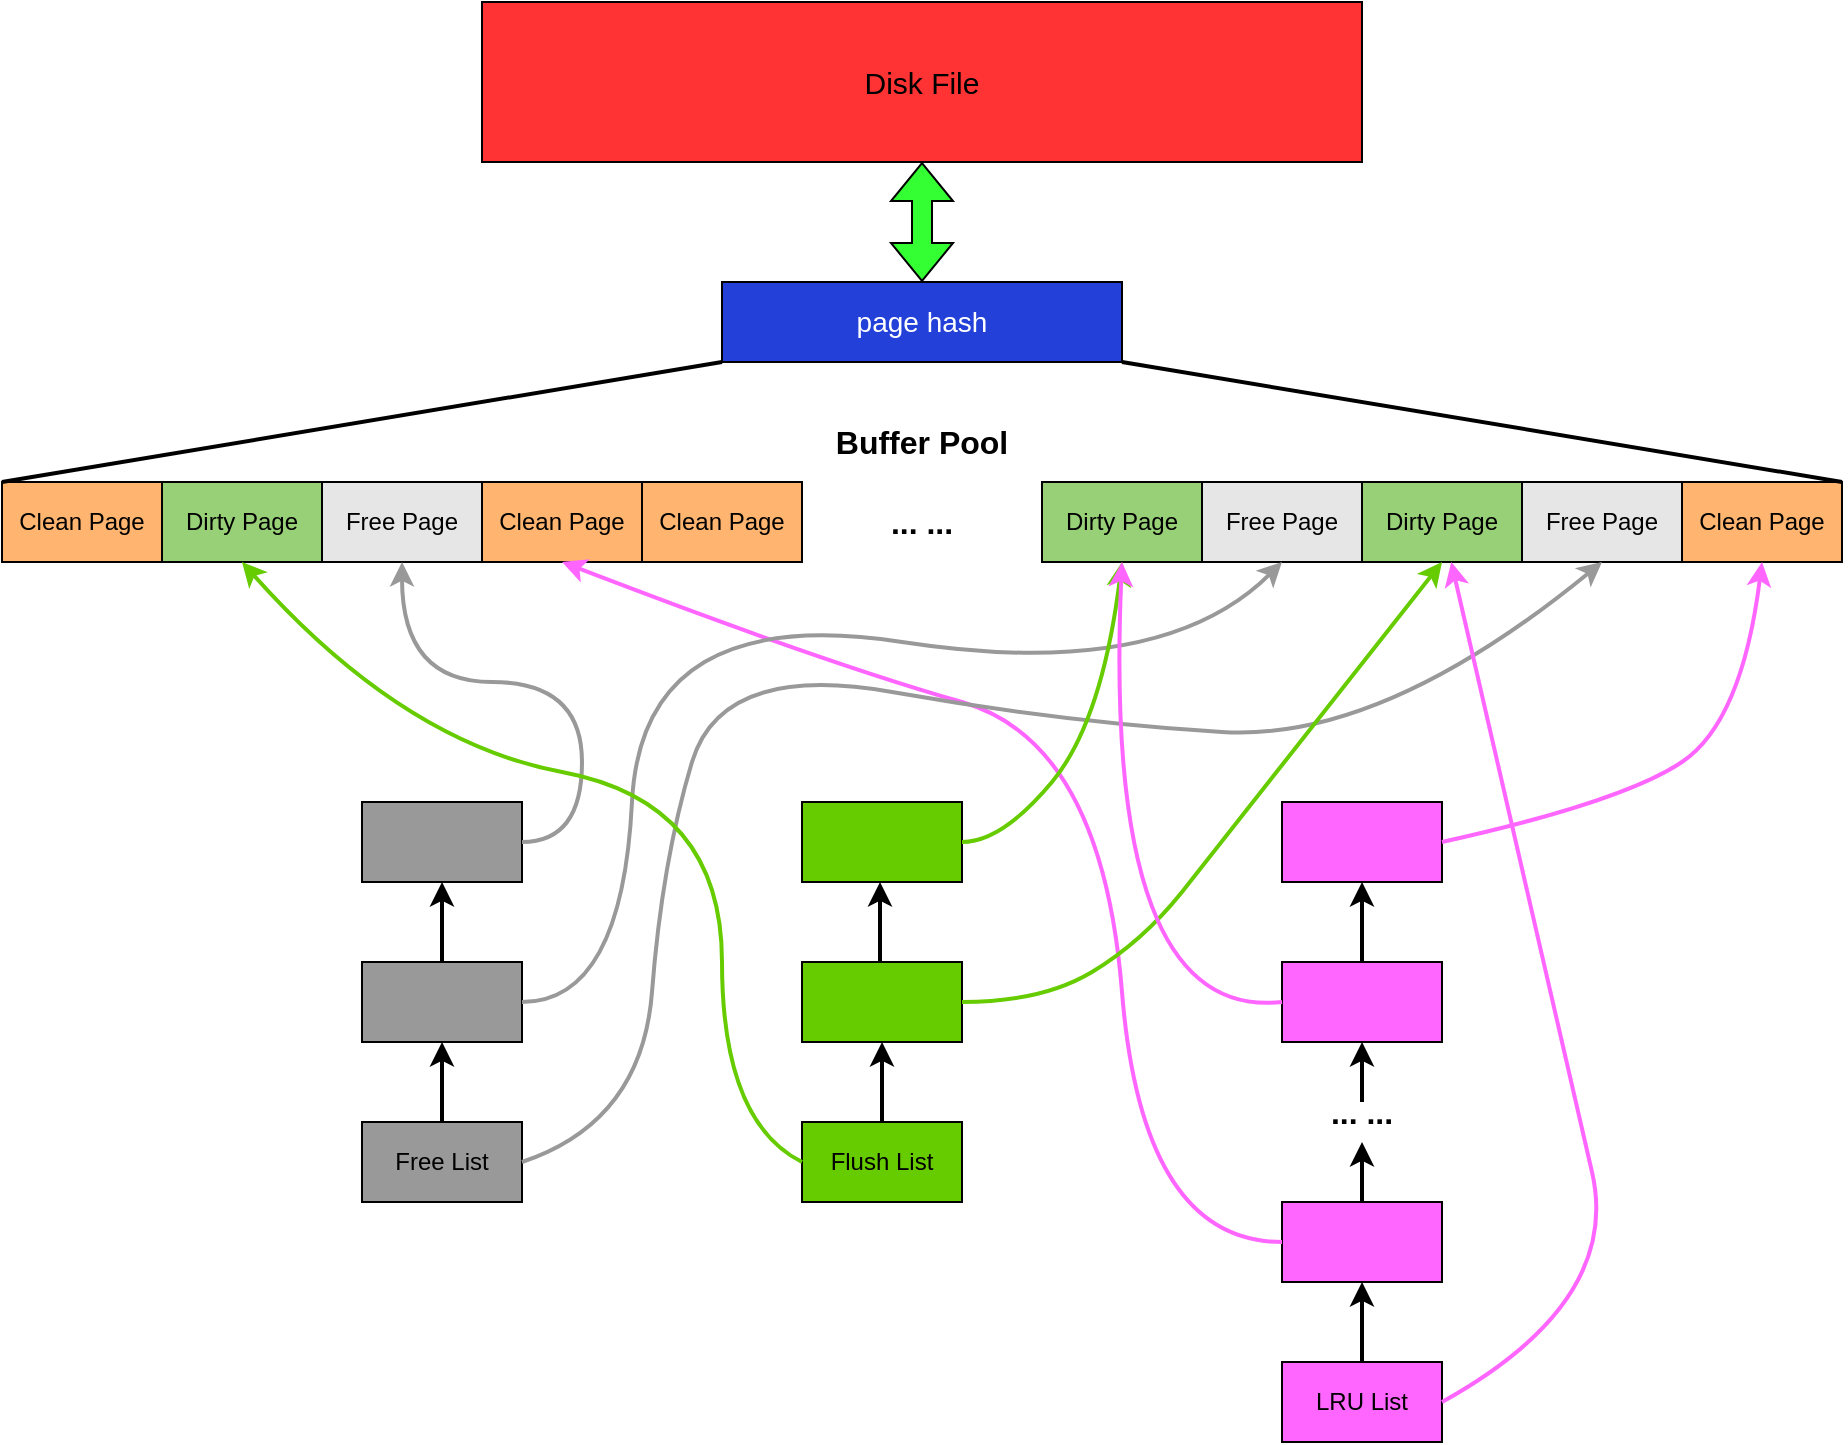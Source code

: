 <mxfile version="15.5.0" type="github">
  <diagram id="9WIEA_USxD3bGntZU9fi" name="innodb-memory-management">
    <mxGraphModel dx="837" dy="550" grid="1" gridSize="10" guides="1" tooltips="1" connect="1" arrows="1" fold="1" page="1" pageScale="1" pageWidth="850" pageHeight="1100" math="0" shadow="0">
      <root>
        <mxCell id="0" />
        <mxCell id="1" parent="0" />
        <mxCell id="D5N4CXHXUzBSK73f73w--1" value="&lt;font style=&quot;font-size: 15px&quot;&gt;Disk File&lt;/font&gt;" style="rounded=0;whiteSpace=wrap;html=1;fillColor=#FF3333;" vertex="1" parent="1">
          <mxGeometry x="320" y="80" width="440" height="80" as="geometry" />
        </mxCell>
        <mxCell id="D5N4CXHXUzBSK73f73w--2" value="Clean Page" style="rounded=0;whiteSpace=wrap;html=1;fillColor=#FFB570;" vertex="1" parent="1">
          <mxGeometry x="80" y="320" width="80" height="40" as="geometry" />
        </mxCell>
        <mxCell id="D5N4CXHXUzBSK73f73w--3" value="&lt;font style=&quot;font-size: 14px&quot; color=&quot;#ffffff&quot;&gt;page hash&lt;/font&gt;" style="rounded=0;whiteSpace=wrap;html=1;fillColor=#2341D9;" vertex="1" parent="1">
          <mxGeometry x="440" y="220" width="200" height="40" as="geometry" />
        </mxCell>
        <mxCell id="D5N4CXHXUzBSK73f73w--4" value="" style="rounded=0;whiteSpace=wrap;html=1;fillColor=#FF66FF;" vertex="1" parent="1">
          <mxGeometry x="720" y="480" width="80" height="40" as="geometry" />
        </mxCell>
        <mxCell id="D5N4CXHXUzBSK73f73w--5" value="" style="rounded=0;whiteSpace=wrap;html=1;fillColor=#999999;" vertex="1" parent="1">
          <mxGeometry x="260" y="480" width="80" height="40" as="geometry" />
        </mxCell>
        <mxCell id="D5N4CXHXUzBSK73f73w--6" value="" style="rounded=0;whiteSpace=wrap;html=1;fillColor=#66CC00;" vertex="1" parent="1">
          <mxGeometry x="480" y="480" width="80" height="40" as="geometry" />
        </mxCell>
        <mxCell id="D5N4CXHXUzBSK73f73w--7" value="Dirty Page" style="rounded=0;whiteSpace=wrap;html=1;fillColor=#97D077;" vertex="1" parent="1">
          <mxGeometry x="160" y="320" width="80" height="40" as="geometry" />
        </mxCell>
        <mxCell id="D5N4CXHXUzBSK73f73w--8" value="Clean Page" style="rounded=0;whiteSpace=wrap;html=1;fillColor=#FFB570;" vertex="1" parent="1">
          <mxGeometry x="400" y="320" width="80" height="40" as="geometry" />
        </mxCell>
        <mxCell id="D5N4CXHXUzBSK73f73w--9" value="Free Page" style="rounded=0;whiteSpace=wrap;html=1;fillColor=#E6E6E6;" vertex="1" parent="1">
          <mxGeometry x="240" y="320" width="80" height="40" as="geometry" />
        </mxCell>
        <mxCell id="D5N4CXHXUzBSK73f73w--10" value="Clean Page" style="rounded=0;whiteSpace=wrap;html=1;fillColor=#FFB570;" vertex="1" parent="1">
          <mxGeometry x="320" y="320" width="80" height="40" as="geometry" />
        </mxCell>
        <mxCell id="D5N4CXHXUzBSK73f73w--11" value="Dirty Page" style="rounded=0;whiteSpace=wrap;html=1;fillColor=#97D077;" vertex="1" parent="1">
          <mxGeometry x="600" y="320" width="80" height="40" as="geometry" />
        </mxCell>
        <mxCell id="D5N4CXHXUzBSK73f73w--12" value="Free Page" style="rounded=0;whiteSpace=wrap;html=1;fillColor=#E6E6E6;" vertex="1" parent="1">
          <mxGeometry x="680" y="320" width="80" height="40" as="geometry" />
        </mxCell>
        <mxCell id="D5N4CXHXUzBSK73f73w--13" value="Clean Page" style="rounded=0;whiteSpace=wrap;html=1;fillColor=#FFB570;" vertex="1" parent="1">
          <mxGeometry x="920" y="320" width="80" height="40" as="geometry" />
        </mxCell>
        <mxCell id="D5N4CXHXUzBSK73f73w--14" value="Dirty Page" style="rounded=0;whiteSpace=wrap;html=1;fillColor=#97D077;" vertex="1" parent="1">
          <mxGeometry x="760" y="320" width="80" height="40" as="geometry" />
        </mxCell>
        <mxCell id="D5N4CXHXUzBSK73f73w--15" value="Free Page" style="rounded=0;whiteSpace=wrap;html=1;fillColor=#E6E6E6;" vertex="1" parent="1">
          <mxGeometry x="840" y="320" width="80" height="40" as="geometry" />
        </mxCell>
        <mxCell id="D5N4CXHXUzBSK73f73w--16" value="" style="shape=flexArrow;endArrow=classic;html=1;rounded=0;fontSize=14;fontColor=#FFFFFF;startArrow=block;entryX=0.5;entryY=1;entryDx=0;entryDy=0;fillColor=#33FF33;" edge="1" parent="1" target="D5N4CXHXUzBSK73f73w--1">
          <mxGeometry width="50" height="50" relative="1" as="geometry">
            <mxPoint x="540" y="220" as="sourcePoint" />
            <mxPoint x="590" y="170" as="targetPoint" />
          </mxGeometry>
        </mxCell>
        <mxCell id="D5N4CXHXUzBSK73f73w--17" value="" style="endArrow=none;html=1;rounded=0;fontSize=14;fontColor=#FFFFFF;strokeColor=#000000;fillColor=#33FF33;entryX=0;entryY=0;entryDx=0;entryDy=0;exitX=0;exitY=1;exitDx=0;exitDy=0;strokeWidth=2;endFill=0;" edge="1" parent="1" source="D5N4CXHXUzBSK73f73w--3" target="D5N4CXHXUzBSK73f73w--2">
          <mxGeometry width="50" height="50" relative="1" as="geometry">
            <mxPoint x="70" y="270" as="sourcePoint" />
            <mxPoint x="120" y="220" as="targetPoint" />
          </mxGeometry>
        </mxCell>
        <mxCell id="D5N4CXHXUzBSK73f73w--18" value="" style="endArrow=none;html=1;rounded=0;fontSize=14;fontColor=#FFFFFF;strokeColor=#000000;fillColor=#33FF33;entryX=1;entryY=0;entryDx=0;entryDy=0;exitX=0;exitY=1;exitDx=0;exitDy=0;strokeWidth=2;endFill=0;" edge="1" parent="1" target="D5N4CXHXUzBSK73f73w--13">
          <mxGeometry width="50" height="50" relative="1" as="geometry">
            <mxPoint x="640" y="260" as="sourcePoint" />
            <mxPoint x="280" y="320" as="targetPoint" />
          </mxGeometry>
        </mxCell>
        <mxCell id="D5N4CXHXUzBSK73f73w--19" value="Free List" style="rounded=0;whiteSpace=wrap;html=1;fillColor=#999999;" vertex="1" parent="1">
          <mxGeometry x="260" y="640" width="80" height="40" as="geometry" />
        </mxCell>
        <mxCell id="D5N4CXHXUzBSK73f73w--20" value="" style="rounded=0;whiteSpace=wrap;html=1;fillColor=#999999;" vertex="1" parent="1">
          <mxGeometry x="260" y="560" width="80" height="40" as="geometry" />
        </mxCell>
        <mxCell id="D5N4CXHXUzBSK73f73w--21" value="" style="endArrow=classic;html=1;rounded=0;fontSize=14;fontColor=#FFFFFF;strokeColor=#000000;strokeWidth=2;fillColor=#33FF33;exitX=0.5;exitY=0;exitDx=0;exitDy=0;entryX=0.5;entryY=1;entryDx=0;entryDy=0;" edge="1" parent="1" source="D5N4CXHXUzBSK73f73w--20" target="D5N4CXHXUzBSK73f73w--5">
          <mxGeometry width="50" height="50" relative="1" as="geometry">
            <mxPoint x="480" y="550" as="sourcePoint" />
            <mxPoint x="530" y="500" as="targetPoint" />
          </mxGeometry>
        </mxCell>
        <mxCell id="D5N4CXHXUzBSK73f73w--22" value="" style="endArrow=classic;html=1;rounded=0;fontSize=14;fontColor=#FFFFFF;strokeColor=#000000;strokeWidth=2;fillColor=#33FF33;exitX=0.5;exitY=0;exitDx=0;exitDy=0;entryX=0.5;entryY=1;entryDx=0;entryDy=0;" edge="1" parent="1">
          <mxGeometry width="50" height="50" relative="1" as="geometry">
            <mxPoint x="300" y="640" as="sourcePoint" />
            <mxPoint x="300" y="600" as="targetPoint" />
          </mxGeometry>
        </mxCell>
        <mxCell id="D5N4CXHXUzBSK73f73w--23" value="Flush List" style="rounded=0;whiteSpace=wrap;html=1;fillColor=#66CC00;" vertex="1" parent="1">
          <mxGeometry x="480" y="640" width="80" height="40" as="geometry" />
        </mxCell>
        <mxCell id="D5N4CXHXUzBSK73f73w--24" value="" style="rounded=0;whiteSpace=wrap;html=1;fillColor=#66CC00;" vertex="1" parent="1">
          <mxGeometry x="480" y="560" width="80" height="40" as="geometry" />
        </mxCell>
        <mxCell id="D5N4CXHXUzBSK73f73w--25" value="" style="endArrow=classic;html=1;rounded=0;fontSize=14;fontColor=#FFFFFF;strokeColor=#000000;strokeWidth=2;fillColor=#33FF33;exitX=0.5;exitY=0;exitDx=0;exitDy=0;entryX=0.5;entryY=1;entryDx=0;entryDy=0;" edge="1" parent="1">
          <mxGeometry width="50" height="50" relative="1" as="geometry">
            <mxPoint x="519" y="560" as="sourcePoint" />
            <mxPoint x="519" y="520" as="targetPoint" />
          </mxGeometry>
        </mxCell>
        <mxCell id="D5N4CXHXUzBSK73f73w--26" value="" style="endArrow=classic;html=1;rounded=0;fontSize=14;fontColor=#FFFFFF;strokeColor=#000000;strokeWidth=2;fillColor=#33FF33;exitX=0.5;exitY=0;exitDx=0;exitDy=0;entryX=0.5;entryY=1;entryDx=0;entryDy=0;" edge="1" parent="1">
          <mxGeometry width="50" height="50" relative="1" as="geometry">
            <mxPoint x="520" y="640" as="sourcePoint" />
            <mxPoint x="520" y="600" as="targetPoint" />
          </mxGeometry>
        </mxCell>
        <mxCell id="D5N4CXHXUzBSK73f73w--27" value="LRU List" style="rounded=0;whiteSpace=wrap;html=1;fillColor=#FF66FF;" vertex="1" parent="1">
          <mxGeometry x="720" y="760" width="80" height="40" as="geometry" />
        </mxCell>
        <mxCell id="D5N4CXHXUzBSK73f73w--28" value="" style="rounded=0;whiteSpace=wrap;html=1;fillColor=#FF66FF;" vertex="1" parent="1">
          <mxGeometry x="720" y="680" width="80" height="40" as="geometry" />
        </mxCell>
        <mxCell id="D5N4CXHXUzBSK73f73w--29" value="" style="rounded=0;whiteSpace=wrap;html=1;fillColor=#FF66FF;" vertex="1" parent="1">
          <mxGeometry x="720" y="560" width="80" height="40" as="geometry" />
        </mxCell>
        <mxCell id="D5N4CXHXUzBSK73f73w--30" value="" style="endArrow=classic;html=1;rounded=0;fontSize=14;fontColor=#FFFFFF;strokeColor=#000000;strokeWidth=2;fillColor=#33FF33;exitX=0.5;exitY=0;exitDx=0;exitDy=0;entryX=0.5;entryY=1;entryDx=0;entryDy=0;" edge="1" parent="1">
          <mxGeometry width="50" height="50" relative="1" as="geometry">
            <mxPoint x="760" y="560" as="sourcePoint" />
            <mxPoint x="760" y="520" as="targetPoint" />
          </mxGeometry>
        </mxCell>
        <mxCell id="D5N4CXHXUzBSK73f73w--31" value="" style="endArrow=classic;html=1;rounded=0;fontSize=14;fontColor=#FFFFFF;strokeColor=#000000;strokeWidth=2;fillColor=#33FF33;entryX=0.5;entryY=1;entryDx=0;entryDy=0;" edge="1" parent="1">
          <mxGeometry width="50" height="50" relative="1" as="geometry">
            <mxPoint x="760" y="630" as="sourcePoint" />
            <mxPoint x="760" y="600" as="targetPoint" />
          </mxGeometry>
        </mxCell>
        <mxCell id="D5N4CXHXUzBSK73f73w--32" value="" style="endArrow=classic;html=1;rounded=0;fontSize=14;fontColor=#FFFFFF;strokeColor=#000000;strokeWidth=2;fillColor=#33FF33;exitX=0.5;exitY=0;exitDx=0;exitDy=0;entryX=0.5;entryY=1;entryDx=0;entryDy=0;" edge="1" parent="1">
          <mxGeometry width="50" height="50" relative="1" as="geometry">
            <mxPoint x="760" y="760" as="sourcePoint" />
            <mxPoint x="760" y="720" as="targetPoint" />
          </mxGeometry>
        </mxCell>
        <mxCell id="D5N4CXHXUzBSK73f73w--33" value="" style="curved=1;endArrow=classic;html=1;rounded=0;fontSize=14;fontColor=#FFFFFF;strokeColor=#FF66FF;strokeWidth=2;fillColor=#33FF33;entryX=0.5;entryY=1;entryDx=0;entryDy=0;exitX=0;exitY=0.5;exitDx=0;exitDy=0;" edge="1" parent="1" source="D5N4CXHXUzBSK73f73w--28" target="D5N4CXHXUzBSK73f73w--10">
          <mxGeometry width="50" height="50" relative="1" as="geometry">
            <mxPoint x="680" y="790" as="sourcePoint" />
            <mxPoint x="690" y="650" as="targetPoint" />
            <Array as="points">
              <mxPoint x="650" y="700" />
              <mxPoint x="630" y="450" />
              <mxPoint x="490" y="410" />
            </Array>
          </mxGeometry>
        </mxCell>
        <mxCell id="D5N4CXHXUzBSK73f73w--34" value="" style="endArrow=classic;html=1;rounded=0;fontSize=14;fontColor=#FFFFFF;strokeColor=#999999;strokeWidth=2;fillColor=#33FF33;entryX=0.5;entryY=1;entryDx=0;entryDy=0;edgeStyle=orthogonalEdgeStyle;elbow=vertical;curved=1;exitX=1;exitY=0.5;exitDx=0;exitDy=0;" edge="1" parent="1" source="D5N4CXHXUzBSK73f73w--5" target="D5N4CXHXUzBSK73f73w--9">
          <mxGeometry width="50" height="50" relative="1" as="geometry">
            <mxPoint x="360" y="500" as="sourcePoint" />
            <mxPoint x="410" y="450" as="targetPoint" />
            <Array as="points">
              <mxPoint x="370" y="500" />
              <mxPoint x="370" y="420" />
              <mxPoint x="280" y="420" />
            </Array>
          </mxGeometry>
        </mxCell>
        <mxCell id="D5N4CXHXUzBSK73f73w--35" value="" style="curved=1;endArrow=classic;html=1;rounded=0;fontSize=14;fontColor=#FFFFFF;strokeColor=#999999;strokeWidth=2;fillColor=#33FF33;entryX=0.5;entryY=1;entryDx=0;entryDy=0;exitX=1;exitY=0.5;exitDx=0;exitDy=0;" edge="1" parent="1" source="D5N4CXHXUzBSK73f73w--19" target="D5N4CXHXUzBSK73f73w--15">
          <mxGeometry width="50" height="50" relative="1" as="geometry">
            <mxPoint x="360" y="660" as="sourcePoint" />
            <mxPoint x="410" y="610" as="targetPoint" />
            <Array as="points">
              <mxPoint x="400" y="640" />
              <mxPoint x="410" y="510" />
              <mxPoint x="440" y="410" />
              <mxPoint x="610" y="440" />
              <mxPoint x="770" y="450" />
            </Array>
          </mxGeometry>
        </mxCell>
        <mxCell id="D5N4CXHXUzBSK73f73w--36" value="" style="curved=1;endArrow=classic;html=1;rounded=0;fontSize=14;fontColor=#FFFFFF;strokeColor=#999999;strokeWidth=2;fillColor=#33FF33;entryX=0.5;entryY=1;entryDx=0;entryDy=0;exitX=1;exitY=0.5;exitDx=0;exitDy=0;" edge="1" parent="1" source="D5N4CXHXUzBSK73f73w--20" target="D5N4CXHXUzBSK73f73w--12">
          <mxGeometry width="50" height="50" relative="1" as="geometry">
            <mxPoint x="360" y="580" as="sourcePoint" />
            <mxPoint x="410" y="530" as="targetPoint" />
            <Array as="points">
              <mxPoint x="390" y="580" />
              <mxPoint x="400" y="380" />
              <mxPoint x="660" y="420" />
            </Array>
          </mxGeometry>
        </mxCell>
        <mxCell id="D5N4CXHXUzBSK73f73w--37" value="" style="curved=1;endArrow=classic;html=1;rounded=0;fontSize=14;fontColor=#FFFFFF;strokeColor=#66CC00;strokeWidth=2;fillColor=#33FF33;entryX=0.5;entryY=1;entryDx=0;entryDy=0;exitX=0;exitY=0.5;exitDx=0;exitDy=0;" edge="1" parent="1" source="D5N4CXHXUzBSK73f73w--23" target="D5N4CXHXUzBSK73f73w--7">
          <mxGeometry width="50" height="50" relative="1" as="geometry">
            <mxPoint x="440" y="660" as="sourcePoint" />
            <mxPoint x="490" y="610" as="targetPoint" />
            <Array as="points">
              <mxPoint x="440" y="640" />
              <mxPoint x="440" y="480" />
              <mxPoint x="280" y="450" />
            </Array>
          </mxGeometry>
        </mxCell>
        <mxCell id="D5N4CXHXUzBSK73f73w--38" value="" style="endArrow=classic;html=1;fontSize=14;fontColor=#FFFFFF;strokeColor=#66CC00;strokeWidth=2;fillColor=#33FF33;entryX=0.5;entryY=1;entryDx=0;entryDy=0;exitX=1;exitY=0.5;exitDx=0;exitDy=0;curved=1;sketch=0;" edge="1" parent="1" source="D5N4CXHXUzBSK73f73w--24" target="D5N4CXHXUzBSK73f73w--14">
          <mxGeometry width="50" height="50" relative="1" as="geometry">
            <mxPoint x="520" y="580" as="sourcePoint" />
            <mxPoint x="570" y="530" as="targetPoint" />
            <Array as="points">
              <mxPoint x="600" y="580" />
              <mxPoint x="650" y="550" />
              <mxPoint x="690" y="500" />
            </Array>
          </mxGeometry>
        </mxCell>
        <mxCell id="D5N4CXHXUzBSK73f73w--39" value="" style="curved=1;endArrow=classic;html=1;rounded=0;fontSize=14;fontColor=#FFFFFF;strokeColor=#66CC00;strokeWidth=2;fillColor=#33FF33;entryX=0.5;entryY=1;entryDx=0;entryDy=0;" edge="1" parent="1" target="D5N4CXHXUzBSK73f73w--11">
          <mxGeometry width="50" height="50" relative="1" as="geometry">
            <mxPoint x="560" y="500" as="sourcePoint" />
            <mxPoint x="570" y="450" as="targetPoint" />
            <Array as="points">
              <mxPoint x="580" y="500" />
              <mxPoint x="630" y="440" />
            </Array>
          </mxGeometry>
        </mxCell>
        <mxCell id="D5N4CXHXUzBSK73f73w--40" value="" style="endArrow=classic;html=1;rounded=0;fontSize=14;fontColor=#FFFFFF;strokeColor=#000000;strokeWidth=2;fillColor=#33FF33;entryX=0.5;entryY=1;entryDx=0;entryDy=0;" edge="1" parent="1">
          <mxGeometry width="50" height="50" relative="1" as="geometry">
            <mxPoint x="760" y="680" as="sourcePoint" />
            <mxPoint x="760" y="650" as="targetPoint" />
          </mxGeometry>
        </mxCell>
        <mxCell id="D5N4CXHXUzBSK73f73w--41" value="&lt;font color=&quot;#000000&quot; size=&quot;1&quot;&gt;&lt;b style=&quot;font-size: 16px&quot;&gt;... ...&lt;/b&gt;&lt;/font&gt;" style="text;html=1;strokeColor=none;fillColor=none;align=center;verticalAlign=middle;whiteSpace=wrap;rounded=0;fontSize=14;fontColor=#FFFFFF;" vertex="1" parent="1">
          <mxGeometry x="730" y="620" width="60" height="30" as="geometry" />
        </mxCell>
        <mxCell id="D5N4CXHXUzBSK73f73w--42" value="&lt;font color=&quot;#000000&quot; size=&quot;1&quot;&gt;&lt;b style=&quot;font-size: 16px&quot;&gt;... ...&lt;/b&gt;&lt;/font&gt;" style="text;html=1;strokeColor=none;fillColor=none;align=center;verticalAlign=middle;whiteSpace=wrap;rounded=0;fontSize=14;fontColor=#FFFFFF;" vertex="1" parent="1">
          <mxGeometry x="510" y="320" width="60" height="40" as="geometry" />
        </mxCell>
        <mxCell id="D5N4CXHXUzBSK73f73w--43" value="&lt;font color=&quot;#000000&quot; size=&quot;1&quot;&gt;&lt;b style=&quot;font-size: 16px&quot;&gt;Buffer Pool&lt;/b&gt;&lt;/font&gt;" style="text;html=1;strokeColor=none;fillColor=none;align=center;verticalAlign=middle;whiteSpace=wrap;rounded=0;fontSize=14;fontColor=#FFFFFF;" vertex="1" parent="1">
          <mxGeometry x="480" y="280" width="120" height="40" as="geometry" />
        </mxCell>
        <mxCell id="D5N4CXHXUzBSK73f73w--44" value="" style="curved=1;endArrow=classic;html=1;rounded=0;fontSize=14;fontColor=#FFFFFF;strokeColor=#FF66FF;strokeWidth=2;fillColor=#33FF33;exitX=1;exitY=0.5;exitDx=0;exitDy=0;" edge="1" parent="1" source="D5N4CXHXUzBSK73f73w--27" target="D5N4CXHXUzBSK73f73w--14">
          <mxGeometry width="50" height="50" relative="1" as="geometry">
            <mxPoint x="970" y="530" as="sourcePoint" />
            <mxPoint x="770" y="730" as="targetPoint" />
            <Array as="points">
              <mxPoint x="890" y="730" />
              <mxPoint x="860" y="600" />
            </Array>
          </mxGeometry>
        </mxCell>
        <mxCell id="D5N4CXHXUzBSK73f73w--45" value="" style="curved=1;endArrow=classic;html=1;rounded=0;fontSize=14;fontColor=#FFFFFF;strokeColor=#FF66FF;strokeWidth=2;fillColor=#33FF33;entryX=0.5;entryY=1;entryDx=0;entryDy=0;exitX=1;exitY=0.5;exitDx=0;exitDy=0;" edge="1" parent="1" source="D5N4CXHXUzBSK73f73w--4" target="D5N4CXHXUzBSK73f73w--13">
          <mxGeometry width="50" height="50" relative="1" as="geometry">
            <mxPoint x="840" y="490" as="sourcePoint" />
            <mxPoint x="770" y="450" as="targetPoint" />
            <Array as="points">
              <mxPoint x="890" y="480" />
              <mxPoint x="950" y="440" />
            </Array>
          </mxGeometry>
        </mxCell>
        <mxCell id="D5N4CXHXUzBSK73f73w--46" value="" style="curved=1;endArrow=classic;html=1;rounded=0;fontSize=14;fontColor=#FFFFFF;strokeColor=#FF66FF;strokeWidth=2;fillColor=#33FF33;entryX=0.5;entryY=1;entryDx=0;entryDy=0;exitX=0;exitY=0.5;exitDx=0;exitDy=0;" edge="1" parent="1" source="D5N4CXHXUzBSK73f73w--29" target="D5N4CXHXUzBSK73f73w--11">
          <mxGeometry width="50" height="50" relative="1" as="geometry">
            <mxPoint x="700" y="630" as="sourcePoint" />
            <mxPoint x="690" y="530" as="targetPoint" />
            <Array as="points">
              <mxPoint x="630" y="590" />
            </Array>
          </mxGeometry>
        </mxCell>
      </root>
    </mxGraphModel>
  </diagram>
</mxfile>
